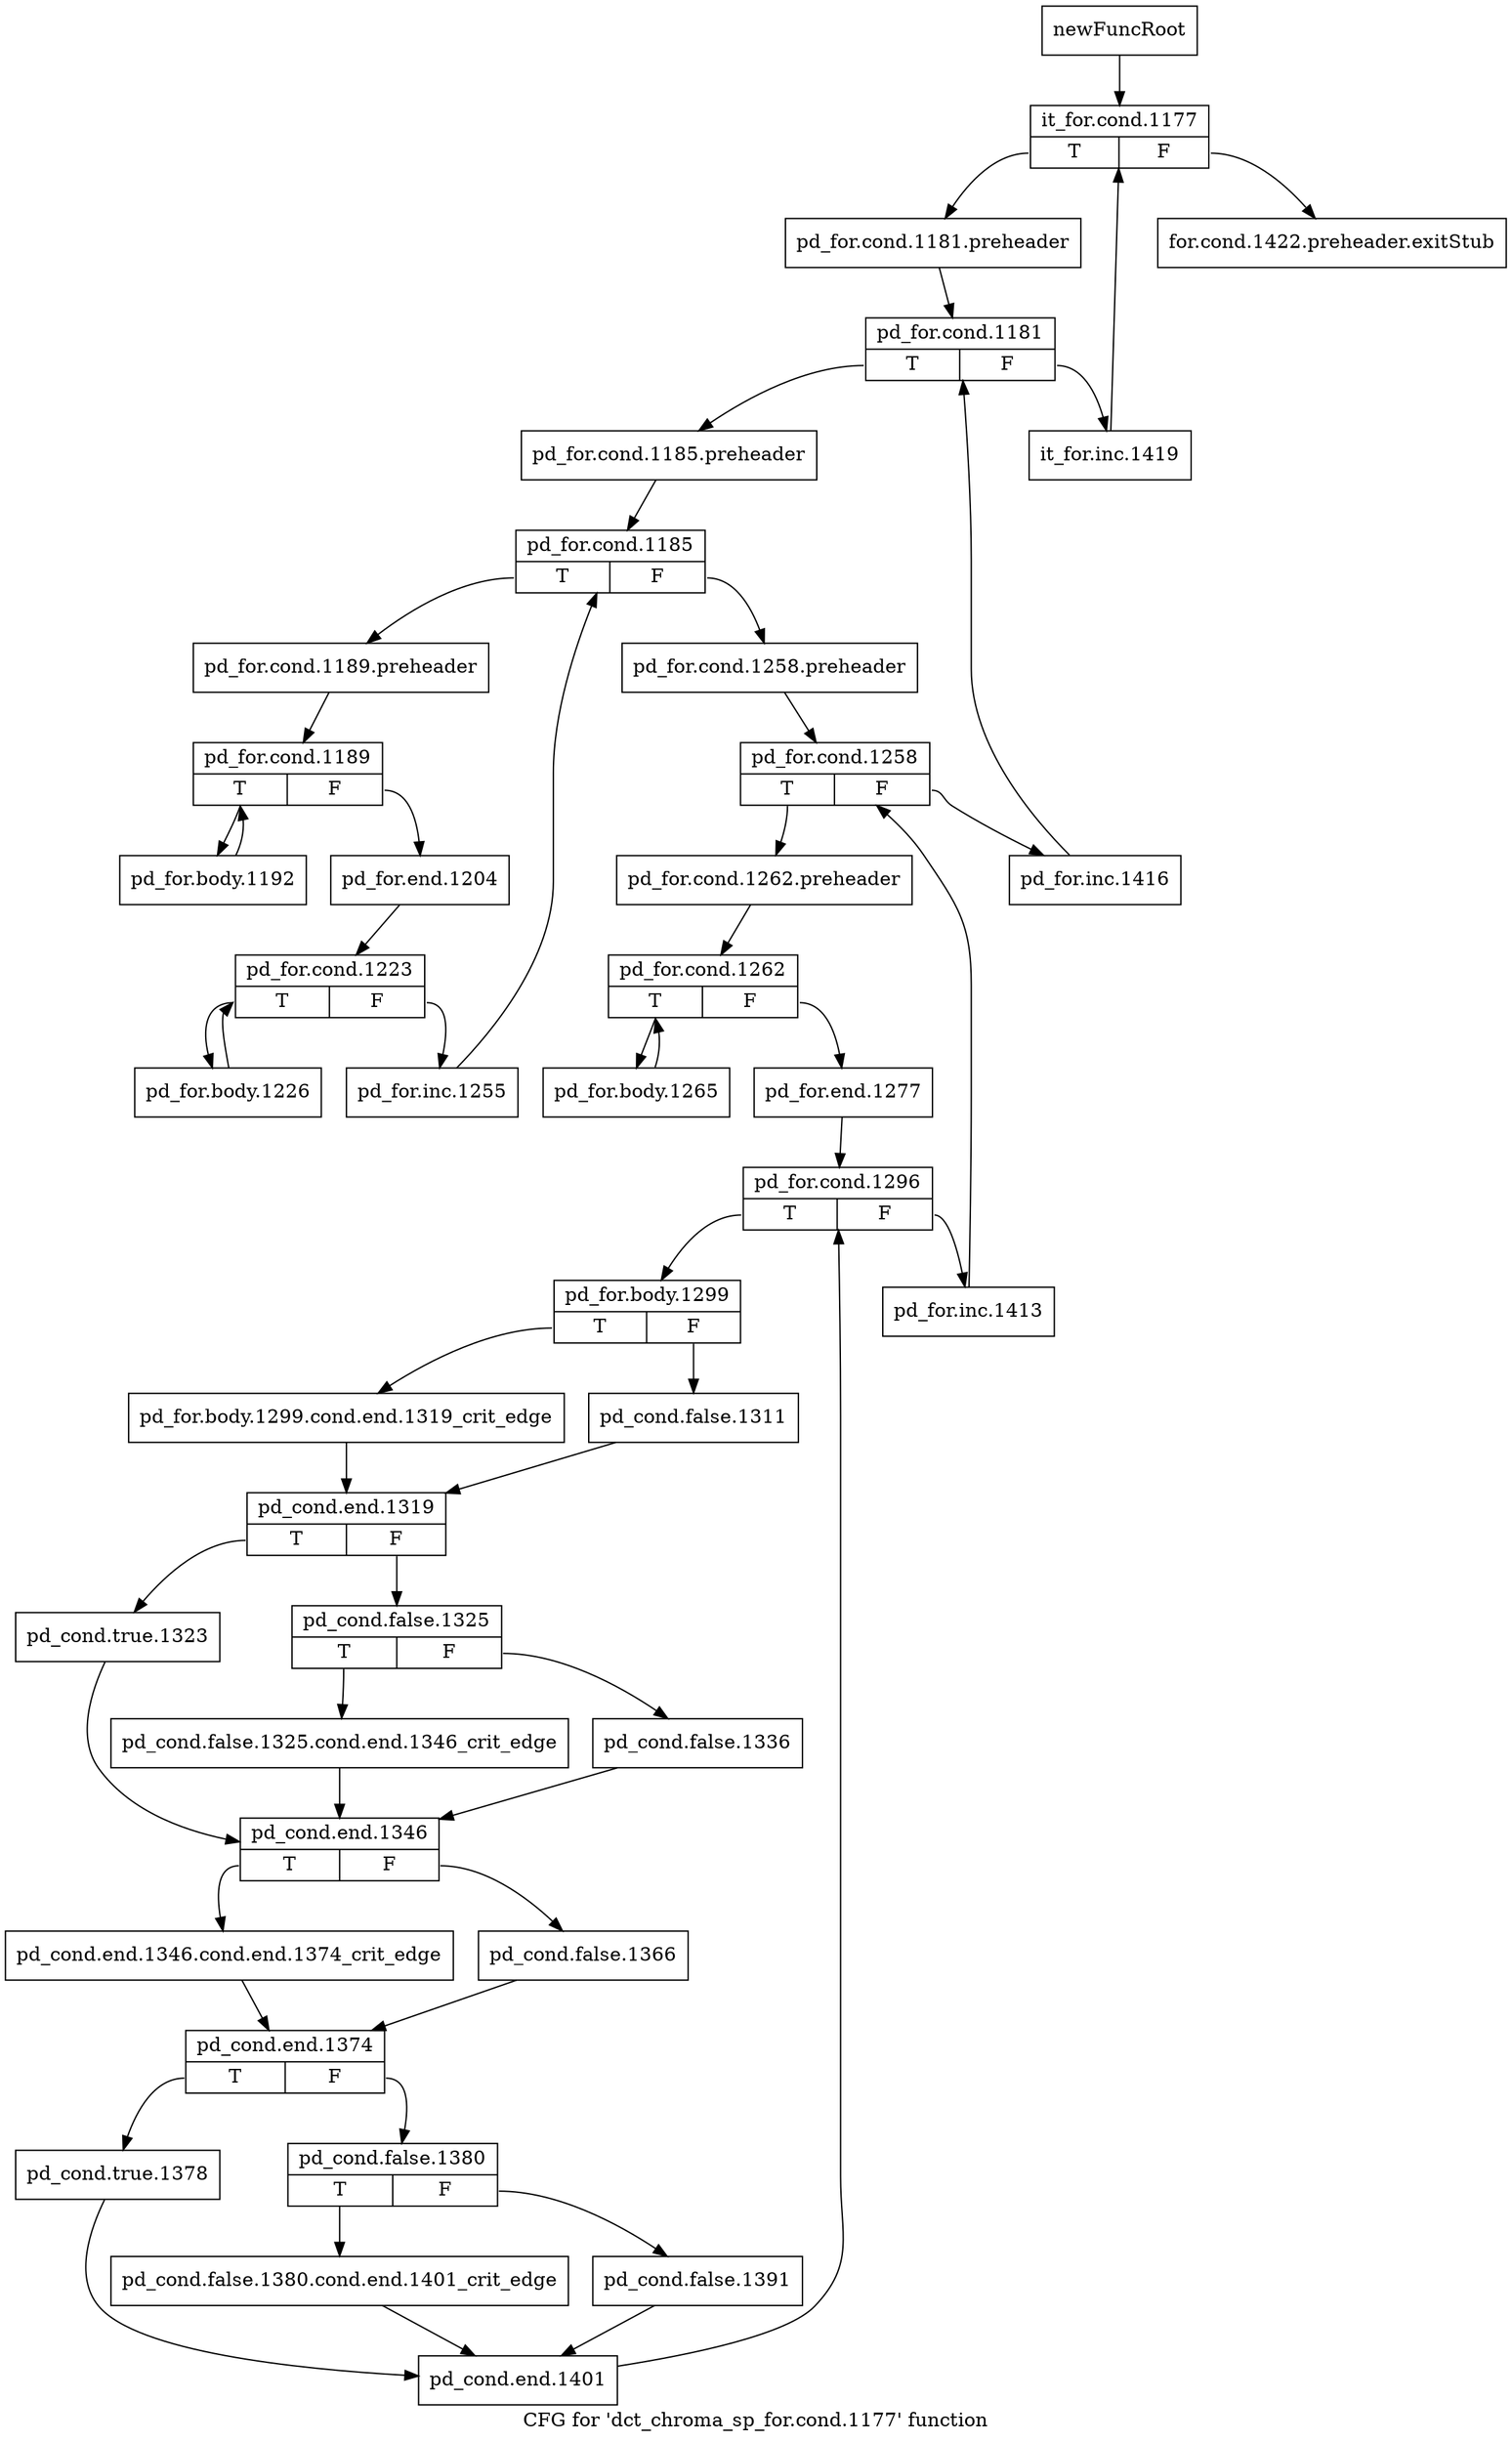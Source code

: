 digraph "CFG for 'dct_chroma_sp_for.cond.1177' function" {
	label="CFG for 'dct_chroma_sp_for.cond.1177' function";

	Node0x22f2d80 [shape=record,label="{newFuncRoot}"];
	Node0x22f2d80 -> Node0x22f33b0;
	Node0x22f2dd0 [shape=record,label="{for.cond.1422.preheader.exitStub}"];
	Node0x22f33b0 [shape=record,label="{it_for.cond.1177|{<s0>T|<s1>F}}"];
	Node0x22f33b0:s0 -> Node0x22f3400;
	Node0x22f33b0:s1 -> Node0x22f2dd0;
	Node0x22f3400 [shape=record,label="{pd_for.cond.1181.preheader}"];
	Node0x22f3400 -> Node0x22f3450;
	Node0x22f3450 [shape=record,label="{pd_for.cond.1181|{<s0>T|<s1>F}}"];
	Node0x22f3450:s0 -> Node0x22f34f0;
	Node0x22f3450:s1 -> Node0x22f34a0;
	Node0x22f34a0 [shape=record,label="{it_for.inc.1419}"];
	Node0x22f34a0 -> Node0x22f33b0;
	Node0x22f34f0 [shape=record,label="{pd_for.cond.1185.preheader}"];
	Node0x22f34f0 -> Node0x22f3540;
	Node0x22f3540 [shape=record,label="{pd_for.cond.1185|{<s0>T|<s1>F}}"];
	Node0x22f3540:s0 -> Node0x22f3db0;
	Node0x22f3540:s1 -> Node0x22f3590;
	Node0x22f3590 [shape=record,label="{pd_for.cond.1258.preheader}"];
	Node0x22f3590 -> Node0x22f35e0;
	Node0x22f35e0 [shape=record,label="{pd_for.cond.1258|{<s0>T|<s1>F}}"];
	Node0x22f35e0:s0 -> Node0x22f3680;
	Node0x22f35e0:s1 -> Node0x22f3630;
	Node0x22f3630 [shape=record,label="{pd_for.inc.1416}"];
	Node0x22f3630 -> Node0x22f3450;
	Node0x22f3680 [shape=record,label="{pd_for.cond.1262.preheader}"];
	Node0x22f3680 -> Node0x22f36d0;
	Node0x22f36d0 [shape=record,label="{pd_for.cond.1262|{<s0>T|<s1>F}}"];
	Node0x22f36d0:s0 -> Node0x22f3d60;
	Node0x22f36d0:s1 -> Node0x22f3720;
	Node0x22f3720 [shape=record,label="{pd_for.end.1277}"];
	Node0x22f3720 -> Node0x22f3770;
	Node0x22f3770 [shape=record,label="{pd_for.cond.1296|{<s0>T|<s1>F}}"];
	Node0x22f3770:s0 -> Node0x22f3810;
	Node0x22f3770:s1 -> Node0x22f37c0;
	Node0x22f37c0 [shape=record,label="{pd_for.inc.1413}"];
	Node0x22f37c0 -> Node0x22f35e0;
	Node0x22f3810 [shape=record,label="{pd_for.body.1299|{<s0>T|<s1>F}}"];
	Node0x22f3810:s0 -> Node0x22f38b0;
	Node0x22f3810:s1 -> Node0x22f3860;
	Node0x22f3860 [shape=record,label="{pd_cond.false.1311}"];
	Node0x22f3860 -> Node0x22f3900;
	Node0x22f38b0 [shape=record,label="{pd_for.body.1299.cond.end.1319_crit_edge}"];
	Node0x22f38b0 -> Node0x22f3900;
	Node0x22f3900 [shape=record,label="{pd_cond.end.1319|{<s0>T|<s1>F}}"];
	Node0x22f3900:s0 -> Node0x22f3a40;
	Node0x22f3900:s1 -> Node0x22f3950;
	Node0x22f3950 [shape=record,label="{pd_cond.false.1325|{<s0>T|<s1>F}}"];
	Node0x22f3950:s0 -> Node0x22f39f0;
	Node0x22f3950:s1 -> Node0x22f39a0;
	Node0x22f39a0 [shape=record,label="{pd_cond.false.1336}"];
	Node0x22f39a0 -> Node0x22f3a90;
	Node0x22f39f0 [shape=record,label="{pd_cond.false.1325.cond.end.1346_crit_edge}"];
	Node0x22f39f0 -> Node0x22f3a90;
	Node0x22f3a40 [shape=record,label="{pd_cond.true.1323}"];
	Node0x22f3a40 -> Node0x22f3a90;
	Node0x22f3a90 [shape=record,label="{pd_cond.end.1346|{<s0>T|<s1>F}}"];
	Node0x22f3a90:s0 -> Node0x22f3b30;
	Node0x22f3a90:s1 -> Node0x22f3ae0;
	Node0x22f3ae0 [shape=record,label="{pd_cond.false.1366}"];
	Node0x22f3ae0 -> Node0x22f3b80;
	Node0x22f3b30 [shape=record,label="{pd_cond.end.1346.cond.end.1374_crit_edge}"];
	Node0x22f3b30 -> Node0x22f3b80;
	Node0x22f3b80 [shape=record,label="{pd_cond.end.1374|{<s0>T|<s1>F}}"];
	Node0x22f3b80:s0 -> Node0x22f3cc0;
	Node0x22f3b80:s1 -> Node0x22f3bd0;
	Node0x22f3bd0 [shape=record,label="{pd_cond.false.1380|{<s0>T|<s1>F}}"];
	Node0x22f3bd0:s0 -> Node0x22f3c70;
	Node0x22f3bd0:s1 -> Node0x22f3c20;
	Node0x22f3c20 [shape=record,label="{pd_cond.false.1391}"];
	Node0x22f3c20 -> Node0x22f3d10;
	Node0x22f3c70 [shape=record,label="{pd_cond.false.1380.cond.end.1401_crit_edge}"];
	Node0x22f3c70 -> Node0x22f3d10;
	Node0x22f3cc0 [shape=record,label="{pd_cond.true.1378}"];
	Node0x22f3cc0 -> Node0x22f3d10;
	Node0x22f3d10 [shape=record,label="{pd_cond.end.1401}"];
	Node0x22f3d10 -> Node0x22f3770;
	Node0x22f3d60 [shape=record,label="{pd_for.body.1265}"];
	Node0x22f3d60 -> Node0x22f36d0;
	Node0x22f3db0 [shape=record,label="{pd_for.cond.1189.preheader}"];
	Node0x22f3db0 -> Node0x22f3e00;
	Node0x22f3e00 [shape=record,label="{pd_for.cond.1189|{<s0>T|<s1>F}}"];
	Node0x22f3e00:s0 -> Node0x22f3f90;
	Node0x22f3e00:s1 -> Node0x22f3e50;
	Node0x22f3e50 [shape=record,label="{pd_for.end.1204}"];
	Node0x22f3e50 -> Node0x22f3ea0;
	Node0x22f3ea0 [shape=record,label="{pd_for.cond.1223|{<s0>T|<s1>F}}"];
	Node0x22f3ea0:s0 -> Node0x22f3f40;
	Node0x22f3ea0:s1 -> Node0x22f3ef0;
	Node0x22f3ef0 [shape=record,label="{pd_for.inc.1255}"];
	Node0x22f3ef0 -> Node0x22f3540;
	Node0x22f3f40 [shape=record,label="{pd_for.body.1226}"];
	Node0x22f3f40 -> Node0x22f3ea0;
	Node0x22f3f90 [shape=record,label="{pd_for.body.1192}"];
	Node0x22f3f90 -> Node0x22f3e00;
}
